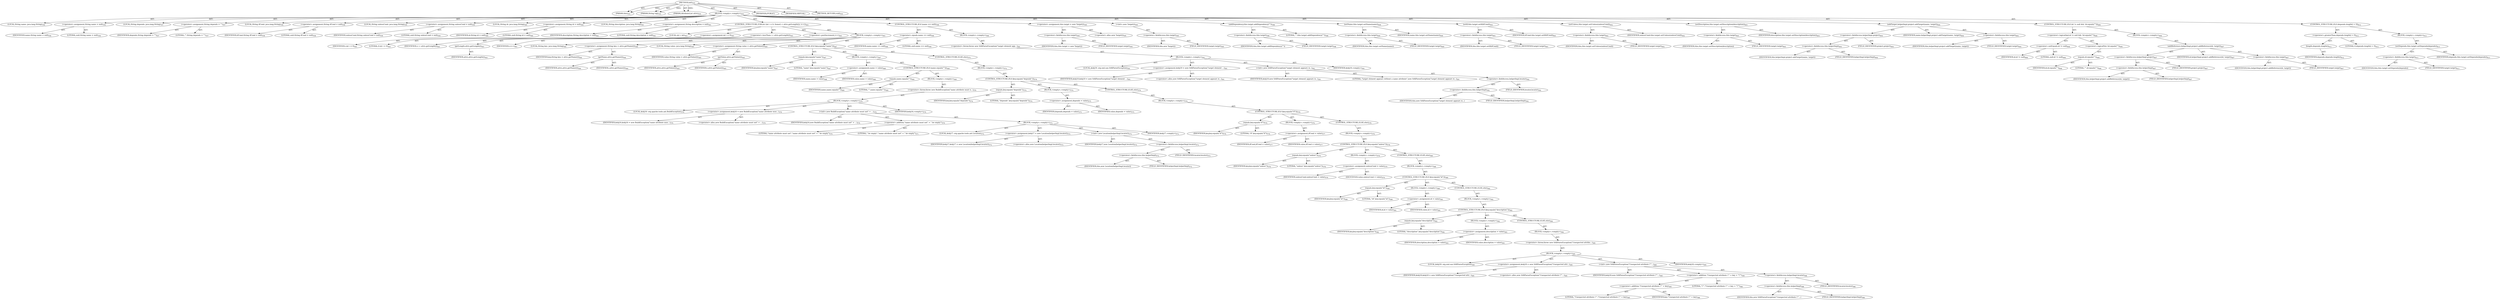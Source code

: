 digraph "init" {  
"111669149711" [label = <(METHOD,init)<SUB>555</SUB>> ]
"115964117049" [label = <(PARAM,this)<SUB>555</SUB>> ]
"115964117050" [label = <(PARAM,String tag)<SUB>555</SUB>> ]
"115964117051" [label = <(PARAM,AttributeList attrs)<SUB>555</SUB>> ]
"25769803851" [label = <(BLOCK,&lt;empty&gt;,&lt;empty&gt;)<SUB>555</SUB>> ]
"94489280549" [label = <(LOCAL,String name: java.lang.String)<SUB>556</SUB>> ]
"30064771387" [label = <(&lt;operator&gt;.assignment,String name = null)<SUB>556</SUB>> ]
"68719477018" [label = <(IDENTIFIER,name,String name = null)<SUB>556</SUB>> ]
"90194313260" [label = <(LITERAL,null,String name = null)<SUB>556</SUB>> ]
"94489280550" [label = <(LOCAL,String depends: java.lang.String)<SUB>557</SUB>> ]
"30064771388" [label = <(&lt;operator&gt;.assignment,String depends = &quot;&quot;)<SUB>557</SUB>> ]
"68719477019" [label = <(IDENTIFIER,depends,String depends = &quot;&quot;)<SUB>557</SUB>> ]
"90194313261" [label = <(LITERAL,&quot;&quot;,String depends = &quot;&quot;)<SUB>557</SUB>> ]
"94489280551" [label = <(LOCAL,String ifCond: java.lang.String)<SUB>558</SUB>> ]
"30064771389" [label = <(&lt;operator&gt;.assignment,String ifCond = null)<SUB>558</SUB>> ]
"68719477020" [label = <(IDENTIFIER,ifCond,String ifCond = null)<SUB>558</SUB>> ]
"90194313262" [label = <(LITERAL,null,String ifCond = null)<SUB>558</SUB>> ]
"94489280552" [label = <(LOCAL,String unlessCond: java.lang.String)<SUB>559</SUB>> ]
"30064771390" [label = <(&lt;operator&gt;.assignment,String unlessCond = null)<SUB>559</SUB>> ]
"68719477021" [label = <(IDENTIFIER,unlessCond,String unlessCond = null)<SUB>559</SUB>> ]
"90194313263" [label = <(LITERAL,null,String unlessCond = null)<SUB>559</SUB>> ]
"94489280553" [label = <(LOCAL,String id: java.lang.String)<SUB>560</SUB>> ]
"30064771391" [label = <(&lt;operator&gt;.assignment,String id = null)<SUB>560</SUB>> ]
"68719477022" [label = <(IDENTIFIER,id,String id = null)<SUB>560</SUB>> ]
"90194313264" [label = <(LITERAL,null,String id = null)<SUB>560</SUB>> ]
"94489280554" [label = <(LOCAL,String description: java.lang.String)<SUB>561</SUB>> ]
"30064771392" [label = <(&lt;operator&gt;.assignment,String description = null)<SUB>561</SUB>> ]
"68719477023" [label = <(IDENTIFIER,description,String description = null)<SUB>561</SUB>> ]
"90194313265" [label = <(LITERAL,null,String description = null)<SUB>561</SUB>> ]
"47244640300" [label = <(CONTROL_STRUCTURE,FOR,for (int i = 0; Some(i &lt; attrs.getLength()); i++))<SUB>563</SUB>> ]
"94489280555" [label = <(LOCAL,int i: int)<SUB>563</SUB>> ]
"30064771393" [label = <(&lt;operator&gt;.assignment,int i = 0)<SUB>563</SUB>> ]
"68719477024" [label = <(IDENTIFIER,i,int i = 0)<SUB>563</SUB>> ]
"90194313266" [label = <(LITERAL,0,int i = 0)<SUB>563</SUB>> ]
"30064771394" [label = <(&lt;operator&gt;.lessThan,i &lt; attrs.getLength())<SUB>563</SUB>> ]
"68719477025" [label = <(IDENTIFIER,i,i &lt; attrs.getLength())<SUB>563</SUB>> ]
"30064771395" [label = <(getLength,attrs.getLength())<SUB>563</SUB>> ]
"68719477026" [label = <(IDENTIFIER,attrs,attrs.getLength())<SUB>563</SUB>> ]
"30064771396" [label = <(&lt;operator&gt;.postIncrement,i++)<SUB>563</SUB>> ]
"68719477027" [label = <(IDENTIFIER,i,i++)<SUB>563</SUB>> ]
"25769803852" [label = <(BLOCK,&lt;empty&gt;,&lt;empty&gt;)<SUB>563</SUB>> ]
"94489280556" [label = <(LOCAL,String key: java.lang.String)<SUB>564</SUB>> ]
"30064771397" [label = <(&lt;operator&gt;.assignment,String key = attrs.getName(i))<SUB>564</SUB>> ]
"68719477028" [label = <(IDENTIFIER,key,String key = attrs.getName(i))<SUB>564</SUB>> ]
"30064771398" [label = <(getName,attrs.getName(i))<SUB>564</SUB>> ]
"68719477029" [label = <(IDENTIFIER,attrs,attrs.getName(i))<SUB>564</SUB>> ]
"68719477030" [label = <(IDENTIFIER,i,attrs.getName(i))<SUB>564</SUB>> ]
"94489280557" [label = <(LOCAL,String value: java.lang.String)<SUB>565</SUB>> ]
"30064771399" [label = <(&lt;operator&gt;.assignment,String value = attrs.getValue(i))<SUB>565</SUB>> ]
"68719477031" [label = <(IDENTIFIER,value,String value = attrs.getValue(i))<SUB>565</SUB>> ]
"30064771400" [label = <(getValue,attrs.getValue(i))<SUB>565</SUB>> ]
"68719477032" [label = <(IDENTIFIER,attrs,attrs.getValue(i))<SUB>565</SUB>> ]
"68719477033" [label = <(IDENTIFIER,i,attrs.getValue(i))<SUB>565</SUB>> ]
"47244640301" [label = <(CONTROL_STRUCTURE,IF,if (key.equals(&quot;name&quot;)))<SUB>567</SUB>> ]
"30064771401" [label = <(equals,key.equals(&quot;name&quot;))<SUB>567</SUB>> ]
"68719477034" [label = <(IDENTIFIER,key,key.equals(&quot;name&quot;))<SUB>567</SUB>> ]
"90194313267" [label = <(LITERAL,&quot;name&quot;,key.equals(&quot;name&quot;))<SUB>567</SUB>> ]
"25769803853" [label = <(BLOCK,&lt;empty&gt;,&lt;empty&gt;)<SUB>567</SUB>> ]
"30064771402" [label = <(&lt;operator&gt;.assignment,name = value)<SUB>568</SUB>> ]
"68719477035" [label = <(IDENTIFIER,name,name = value)<SUB>568</SUB>> ]
"68719477036" [label = <(IDENTIFIER,value,name = value)<SUB>568</SUB>> ]
"47244640302" [label = <(CONTROL_STRUCTURE,IF,if (name.equals(&quot;&quot;)))<SUB>569</SUB>> ]
"30064771403" [label = <(equals,name.equals(&quot;&quot;))<SUB>569</SUB>> ]
"68719477037" [label = <(IDENTIFIER,name,name.equals(&quot;&quot;))<SUB>569</SUB>> ]
"90194313268" [label = <(LITERAL,&quot;&quot;,name.equals(&quot;&quot;))<SUB>569</SUB>> ]
"25769803854" [label = <(BLOCK,&lt;empty&gt;,&lt;empty&gt;)<SUB>569</SUB>> ]
"30064771404" [label = <(&lt;operator&gt;.throw,throw new BuildException(&quot;name attribute must n...)<SUB>570</SUB>> ]
"25769803855" [label = <(BLOCK,&lt;empty&gt;,&lt;empty&gt;)<SUB>570</SUB>> ]
"94489280558" [label = <(LOCAL,$obj16: org.apache.tools.ant.BuildException)<SUB>570</SUB>> ]
"30064771405" [label = <(&lt;operator&gt;.assignment,$obj16 = new BuildException(&quot;name attribute mus...)<SUB>570</SUB>> ]
"68719477038" [label = <(IDENTIFIER,$obj16,$obj16 = new BuildException(&quot;name attribute mus...)<SUB>570</SUB>> ]
"30064771406" [label = <(&lt;operator&gt;.alloc,new BuildException(&quot;name attribute must not&quot; + ...)<SUB>570</SUB>> ]
"30064771407" [label = <(&lt;init&gt;,new BuildException(&quot;name attribute must not&quot; + ...)<SUB>570</SUB>> ]
"68719477039" [label = <(IDENTIFIER,$obj16,new BuildException(&quot;name attribute must not&quot; + ...)<SUB>570</SUB>> ]
"30064771408" [label = <(&lt;operator&gt;.addition,&quot;name attribute must not&quot; + &quot; be empty&quot;)<SUB>570</SUB>> ]
"90194313269" [label = <(LITERAL,&quot;name attribute must not&quot;,&quot;name attribute must not&quot; + &quot; be empty&quot;)<SUB>570</SUB>> ]
"90194313270" [label = <(LITERAL,&quot; be empty&quot;,&quot;name attribute must not&quot; + &quot; be empty&quot;)<SUB>571</SUB>> ]
"25769803856" [label = <(BLOCK,&lt;empty&gt;,&lt;empty&gt;)<SUB>572</SUB>> ]
"94489280559" [label = <(LOCAL,$obj17: org.apache.tools.ant.Location)<SUB>572</SUB>> ]
"30064771409" [label = <(&lt;operator&gt;.assignment,$obj17 = new Location(helperImpl.locator))<SUB>572</SUB>> ]
"68719477040" [label = <(IDENTIFIER,$obj17,$obj17 = new Location(helperImpl.locator))<SUB>572</SUB>> ]
"30064771410" [label = <(&lt;operator&gt;.alloc,new Location(helperImpl.locator))<SUB>572</SUB>> ]
"30064771411" [label = <(&lt;init&gt;,new Location(helperImpl.locator))<SUB>572</SUB>> ]
"68719477041" [label = <(IDENTIFIER,$obj17,new Location(helperImpl.locator))<SUB>572</SUB>> ]
"30064771412" [label = <(&lt;operator&gt;.fieldAccess,helperImpl.locator)<SUB>572</SUB>> ]
"30064771413" [label = <(&lt;operator&gt;.fieldAccess,this.helperImpl)<SUB>572</SUB>> ]
"68719477042" [label = <(IDENTIFIER,this,new Location(helperImpl.locator))> ]
"55834574936" [label = <(FIELD_IDENTIFIER,helperImpl,helperImpl)<SUB>572</SUB>> ]
"55834574937" [label = <(FIELD_IDENTIFIER,locator,locator)<SUB>572</SUB>> ]
"68719477043" [label = <(IDENTIFIER,$obj17,&lt;empty&gt;)<SUB>572</SUB>> ]
"68719477044" [label = <(IDENTIFIER,$obj16,&lt;empty&gt;)<SUB>570</SUB>> ]
"47244640303" [label = <(CONTROL_STRUCTURE,ELSE,else)<SUB>574</SUB>> ]
"25769803857" [label = <(BLOCK,&lt;empty&gt;,&lt;empty&gt;)<SUB>574</SUB>> ]
"47244640304" [label = <(CONTROL_STRUCTURE,IF,if (key.equals(&quot;depends&quot;)))<SUB>574</SUB>> ]
"30064771414" [label = <(equals,key.equals(&quot;depends&quot;))<SUB>574</SUB>> ]
"68719477045" [label = <(IDENTIFIER,key,key.equals(&quot;depends&quot;))<SUB>574</SUB>> ]
"90194313271" [label = <(LITERAL,&quot;depends&quot;,key.equals(&quot;depends&quot;))<SUB>574</SUB>> ]
"25769803858" [label = <(BLOCK,&lt;empty&gt;,&lt;empty&gt;)<SUB>574</SUB>> ]
"30064771415" [label = <(&lt;operator&gt;.assignment,depends = value)<SUB>575</SUB>> ]
"68719477046" [label = <(IDENTIFIER,depends,depends = value)<SUB>575</SUB>> ]
"68719477047" [label = <(IDENTIFIER,value,depends = value)<SUB>575</SUB>> ]
"47244640305" [label = <(CONTROL_STRUCTURE,ELSE,else)<SUB>576</SUB>> ]
"25769803859" [label = <(BLOCK,&lt;empty&gt;,&lt;empty&gt;)<SUB>576</SUB>> ]
"47244640306" [label = <(CONTROL_STRUCTURE,IF,if (key.equals(&quot;if&quot;)))<SUB>576</SUB>> ]
"30064771416" [label = <(equals,key.equals(&quot;if&quot;))<SUB>576</SUB>> ]
"68719477048" [label = <(IDENTIFIER,key,key.equals(&quot;if&quot;))<SUB>576</SUB>> ]
"90194313272" [label = <(LITERAL,&quot;if&quot;,key.equals(&quot;if&quot;))<SUB>576</SUB>> ]
"25769803860" [label = <(BLOCK,&lt;empty&gt;,&lt;empty&gt;)<SUB>576</SUB>> ]
"30064771417" [label = <(&lt;operator&gt;.assignment,ifCond = value)<SUB>577</SUB>> ]
"68719477049" [label = <(IDENTIFIER,ifCond,ifCond = value)<SUB>577</SUB>> ]
"68719477050" [label = <(IDENTIFIER,value,ifCond = value)<SUB>577</SUB>> ]
"47244640307" [label = <(CONTROL_STRUCTURE,ELSE,else)<SUB>578</SUB>> ]
"25769803861" [label = <(BLOCK,&lt;empty&gt;,&lt;empty&gt;)<SUB>578</SUB>> ]
"47244640308" [label = <(CONTROL_STRUCTURE,IF,if (key.equals(&quot;unless&quot;)))<SUB>578</SUB>> ]
"30064771418" [label = <(equals,key.equals(&quot;unless&quot;))<SUB>578</SUB>> ]
"68719477051" [label = <(IDENTIFIER,key,key.equals(&quot;unless&quot;))<SUB>578</SUB>> ]
"90194313273" [label = <(LITERAL,&quot;unless&quot;,key.equals(&quot;unless&quot;))<SUB>578</SUB>> ]
"25769803862" [label = <(BLOCK,&lt;empty&gt;,&lt;empty&gt;)<SUB>578</SUB>> ]
"30064771419" [label = <(&lt;operator&gt;.assignment,unlessCond = value)<SUB>579</SUB>> ]
"68719477052" [label = <(IDENTIFIER,unlessCond,unlessCond = value)<SUB>579</SUB>> ]
"68719477053" [label = <(IDENTIFIER,value,unlessCond = value)<SUB>579</SUB>> ]
"47244640309" [label = <(CONTROL_STRUCTURE,ELSE,else)<SUB>580</SUB>> ]
"25769803863" [label = <(BLOCK,&lt;empty&gt;,&lt;empty&gt;)<SUB>580</SUB>> ]
"47244640310" [label = <(CONTROL_STRUCTURE,IF,if (key.equals(&quot;id&quot;)))<SUB>580</SUB>> ]
"30064771420" [label = <(equals,key.equals(&quot;id&quot;))<SUB>580</SUB>> ]
"68719477054" [label = <(IDENTIFIER,key,key.equals(&quot;id&quot;))<SUB>580</SUB>> ]
"90194313274" [label = <(LITERAL,&quot;id&quot;,key.equals(&quot;id&quot;))<SUB>580</SUB>> ]
"25769803864" [label = <(BLOCK,&lt;empty&gt;,&lt;empty&gt;)<SUB>580</SUB>> ]
"30064771421" [label = <(&lt;operator&gt;.assignment,id = value)<SUB>581</SUB>> ]
"68719477055" [label = <(IDENTIFIER,id,id = value)<SUB>581</SUB>> ]
"68719477056" [label = <(IDENTIFIER,value,id = value)<SUB>581</SUB>> ]
"47244640311" [label = <(CONTROL_STRUCTURE,ELSE,else)<SUB>582</SUB>> ]
"25769803865" [label = <(BLOCK,&lt;empty&gt;,&lt;empty&gt;)<SUB>582</SUB>> ]
"47244640312" [label = <(CONTROL_STRUCTURE,IF,if (key.equals(&quot;description&quot;)))<SUB>582</SUB>> ]
"30064771422" [label = <(equals,key.equals(&quot;description&quot;))<SUB>582</SUB>> ]
"68719477057" [label = <(IDENTIFIER,key,key.equals(&quot;description&quot;))<SUB>582</SUB>> ]
"90194313275" [label = <(LITERAL,&quot;description&quot;,key.equals(&quot;description&quot;))<SUB>582</SUB>> ]
"25769803866" [label = <(BLOCK,&lt;empty&gt;,&lt;empty&gt;)<SUB>582</SUB>> ]
"30064771423" [label = <(&lt;operator&gt;.assignment,description = value)<SUB>583</SUB>> ]
"68719477058" [label = <(IDENTIFIER,description,description = value)<SUB>583</SUB>> ]
"68719477059" [label = <(IDENTIFIER,value,description = value)<SUB>583</SUB>> ]
"47244640313" [label = <(CONTROL_STRUCTURE,ELSE,else)<SUB>584</SUB>> ]
"25769803867" [label = <(BLOCK,&lt;empty&gt;,&lt;empty&gt;)<SUB>584</SUB>> ]
"30064771424" [label = <(&lt;operator&gt;.throw,throw new SAXParseException(&quot;Unexpected attribu...)<SUB>585</SUB>> ]
"25769803868" [label = <(BLOCK,&lt;empty&gt;,&lt;empty&gt;)<SUB>585</SUB>> ]
"94489280560" [label = <(LOCAL,$obj18: org.xml.sax.SAXParseException)<SUB>585</SUB>> ]
"30064771425" [label = <(&lt;operator&gt;.assignment,$obj18 = new SAXParseException(&quot;Unexpected attr...)<SUB>585</SUB>> ]
"68719477060" [label = <(IDENTIFIER,$obj18,$obj18 = new SAXParseException(&quot;Unexpected attr...)<SUB>585</SUB>> ]
"30064771426" [label = <(&lt;operator&gt;.alloc,new SAXParseException(&quot;Unexpected attribute \&quot;&quot;...)<SUB>585</SUB>> ]
"30064771427" [label = <(&lt;init&gt;,new SAXParseException(&quot;Unexpected attribute \&quot;&quot;...)<SUB>585</SUB>> ]
"68719477061" [label = <(IDENTIFIER,$obj18,new SAXParseException(&quot;Unexpected attribute \&quot;&quot;...)<SUB>585</SUB>> ]
"30064771428" [label = <(&lt;operator&gt;.addition,&quot;Unexpected attribute \&quot;&quot; + key + &quot;\&quot;&quot;)<SUB>585</SUB>> ]
"30064771429" [label = <(&lt;operator&gt;.addition,&quot;Unexpected attribute \&quot;&quot; + key)<SUB>585</SUB>> ]
"90194313276" [label = <(LITERAL,&quot;Unexpected attribute \&quot;&quot;,&quot;Unexpected attribute \&quot;&quot; + key)<SUB>585</SUB>> ]
"68719477062" [label = <(IDENTIFIER,key,&quot;Unexpected attribute \&quot;&quot; + key)<SUB>586</SUB>> ]
"90194313277" [label = <(LITERAL,&quot;\&quot;&quot;,&quot;Unexpected attribute \&quot;&quot; + key + &quot;\&quot;&quot;)<SUB>586</SUB>> ]
"30064771430" [label = <(&lt;operator&gt;.fieldAccess,helperImpl.locator)<SUB>586</SUB>> ]
"30064771431" [label = <(&lt;operator&gt;.fieldAccess,this.helperImpl)<SUB>586</SUB>> ]
"68719477063" [label = <(IDENTIFIER,this,new SAXParseException(&quot;Unexpected attribute \&quot;&quot;...)> ]
"55834574938" [label = <(FIELD_IDENTIFIER,helperImpl,helperImpl)<SUB>586</SUB>> ]
"55834574939" [label = <(FIELD_IDENTIFIER,locator,locator)<SUB>586</SUB>> ]
"68719477064" [label = <(IDENTIFIER,$obj18,&lt;empty&gt;)<SUB>585</SUB>> ]
"47244640314" [label = <(CONTROL_STRUCTURE,IF,if (name == null))<SUB>590</SUB>> ]
"30064771432" [label = <(&lt;operator&gt;.equals,name == null)<SUB>590</SUB>> ]
"68719477065" [label = <(IDENTIFIER,name,name == null)<SUB>590</SUB>> ]
"90194313278" [label = <(LITERAL,null,name == null)<SUB>590</SUB>> ]
"25769803869" [label = <(BLOCK,&lt;empty&gt;,&lt;empty&gt;)<SUB>590</SUB>> ]
"30064771433" [label = <(&lt;operator&gt;.throw,throw new SAXParseException(&quot;target element app...)<SUB>591</SUB>> ]
"25769803870" [label = <(BLOCK,&lt;empty&gt;,&lt;empty&gt;)<SUB>591</SUB>> ]
"94489280561" [label = <(LOCAL,$obj19: org.xml.sax.SAXParseException)<SUB>591</SUB>> ]
"30064771434" [label = <(&lt;operator&gt;.assignment,$obj19 = new SAXParseException(&quot;target element ...)<SUB>591</SUB>> ]
"68719477066" [label = <(IDENTIFIER,$obj19,$obj19 = new SAXParseException(&quot;target element ...)<SUB>591</SUB>> ]
"30064771435" [label = <(&lt;operator&gt;.alloc,new SAXParseException(&quot;target element appears w...)<SUB>591</SUB>> ]
"30064771436" [label = <(&lt;init&gt;,new SAXParseException(&quot;target element appears w...)<SUB>591</SUB>> ]
"68719477067" [label = <(IDENTIFIER,$obj19,new SAXParseException(&quot;target element appears w...)<SUB>591</SUB>> ]
"90194313279" [label = <(LITERAL,&quot;target element appears without a name attribute&quot;,new SAXParseException(&quot;target element appears w...)<SUB>591</SUB>> ]
"30064771437" [label = <(&lt;operator&gt;.fieldAccess,helperImpl.locator)<SUB>592</SUB>> ]
"30064771438" [label = <(&lt;operator&gt;.fieldAccess,this.helperImpl)<SUB>592</SUB>> ]
"68719477068" [label = <(IDENTIFIER,this,new SAXParseException(&quot;target element appears w...)> ]
"55834574940" [label = <(FIELD_IDENTIFIER,helperImpl,helperImpl)<SUB>592</SUB>> ]
"55834574941" [label = <(FIELD_IDENTIFIER,locator,locator)<SUB>592</SUB>> ]
"68719477069" [label = <(IDENTIFIER,$obj19,&lt;empty&gt;)<SUB>591</SUB>> ]
"30064771439" [label = <(&lt;operator&gt;.assignment,this.target = new Target())<SUB>595</SUB>> ]
"30064771440" [label = <(&lt;operator&gt;.fieldAccess,this.target)<SUB>595</SUB>> ]
"68719477070" [label = <(IDENTIFIER,this,this.target = new Target())> ]
"55834574942" [label = <(FIELD_IDENTIFIER,target,target)<SUB>595</SUB>> ]
"30064771441" [label = <(&lt;operator&gt;.alloc,new Target())<SUB>595</SUB>> ]
"30064771442" [label = <(&lt;init&gt;,new Target())<SUB>595</SUB>> ]
"30064771443" [label = <(&lt;operator&gt;.fieldAccess,this.target)<SUB>595</SUB>> ]
"68719477071" [label = <(IDENTIFIER,this,new Target())> ]
"55834574943" [label = <(FIELD_IDENTIFIER,target,target)<SUB>595</SUB>> ]
"30064771444" [label = <(addDependency,this.target.addDependency(&quot;&quot;))<SUB>598</SUB>> ]
"30064771445" [label = <(&lt;operator&gt;.fieldAccess,this.target)<SUB>598</SUB>> ]
"68719477072" [label = <(IDENTIFIER,this,this.target.addDependency(&quot;&quot;))> ]
"55834574944" [label = <(FIELD_IDENTIFIER,target,target)<SUB>598</SUB>> ]
"90194313280" [label = <(LITERAL,&quot;&quot;,this.target.addDependency(&quot;&quot;))<SUB>598</SUB>> ]
"30064771446" [label = <(setName,this.target.setName(name))<SUB>600</SUB>> ]
"30064771447" [label = <(&lt;operator&gt;.fieldAccess,this.target)<SUB>600</SUB>> ]
"68719477073" [label = <(IDENTIFIER,this,this.target.setName(name))> ]
"55834574945" [label = <(FIELD_IDENTIFIER,target,target)<SUB>600</SUB>> ]
"68719477074" [label = <(IDENTIFIER,name,this.target.setName(name))<SUB>600</SUB>> ]
"30064771448" [label = <(setIf,this.target.setIf(ifCond))<SUB>601</SUB>> ]
"30064771449" [label = <(&lt;operator&gt;.fieldAccess,this.target)<SUB>601</SUB>> ]
"68719477075" [label = <(IDENTIFIER,this,this.target.setIf(ifCond))> ]
"55834574946" [label = <(FIELD_IDENTIFIER,target,target)<SUB>601</SUB>> ]
"68719477076" [label = <(IDENTIFIER,ifCond,this.target.setIf(ifCond))<SUB>601</SUB>> ]
"30064771450" [label = <(setUnless,this.target.setUnless(unlessCond))<SUB>602</SUB>> ]
"30064771451" [label = <(&lt;operator&gt;.fieldAccess,this.target)<SUB>602</SUB>> ]
"68719477077" [label = <(IDENTIFIER,this,this.target.setUnless(unlessCond))> ]
"55834574947" [label = <(FIELD_IDENTIFIER,target,target)<SUB>602</SUB>> ]
"68719477078" [label = <(IDENTIFIER,unlessCond,this.target.setUnless(unlessCond))<SUB>602</SUB>> ]
"30064771452" [label = <(setDescription,this.target.setDescription(description))<SUB>603</SUB>> ]
"30064771453" [label = <(&lt;operator&gt;.fieldAccess,this.target)<SUB>603</SUB>> ]
"68719477079" [label = <(IDENTIFIER,this,this.target.setDescription(description))> ]
"55834574948" [label = <(FIELD_IDENTIFIER,target,target)<SUB>603</SUB>> ]
"68719477080" [label = <(IDENTIFIER,description,this.target.setDescription(description))<SUB>603</SUB>> ]
"30064771454" [label = <(addTarget,helperImpl.project.addTarget(name, target))<SUB>604</SUB>> ]
"30064771455" [label = <(&lt;operator&gt;.fieldAccess,helperImpl.project)<SUB>604</SUB>> ]
"30064771456" [label = <(&lt;operator&gt;.fieldAccess,this.helperImpl)<SUB>604</SUB>> ]
"68719477081" [label = <(IDENTIFIER,this,helperImpl.project.addTarget(name, target))> ]
"55834574949" [label = <(FIELD_IDENTIFIER,helperImpl,helperImpl)<SUB>604</SUB>> ]
"55834574950" [label = <(FIELD_IDENTIFIER,project,project)<SUB>604</SUB>> ]
"68719477082" [label = <(IDENTIFIER,name,helperImpl.project.addTarget(name, target))<SUB>604</SUB>> ]
"30064771457" [label = <(&lt;operator&gt;.fieldAccess,this.target)<SUB>604</SUB>> ]
"68719477083" [label = <(IDENTIFIER,this,helperImpl.project.addTarget(name, target))> ]
"55834574951" [label = <(FIELD_IDENTIFIER,target,target)<SUB>604</SUB>> ]
"47244640315" [label = <(CONTROL_STRUCTURE,IF,if (id != null &amp;&amp; !id.equals(&quot;&quot;)))<SUB>606</SUB>> ]
"30064771458" [label = <(&lt;operator&gt;.logicalAnd,id != null &amp;&amp; !id.equals(&quot;&quot;))<SUB>606</SUB>> ]
"30064771459" [label = <(&lt;operator&gt;.notEquals,id != null)<SUB>606</SUB>> ]
"68719477084" [label = <(IDENTIFIER,id,id != null)<SUB>606</SUB>> ]
"90194313281" [label = <(LITERAL,null,id != null)<SUB>606</SUB>> ]
"30064771460" [label = <(&lt;operator&gt;.logicalNot,!id.equals(&quot;&quot;))<SUB>606</SUB>> ]
"30064771461" [label = <(equals,id.equals(&quot;&quot;))<SUB>606</SUB>> ]
"68719477085" [label = <(IDENTIFIER,id,id.equals(&quot;&quot;))<SUB>606</SUB>> ]
"90194313282" [label = <(LITERAL,&quot;&quot;,id.equals(&quot;&quot;))<SUB>606</SUB>> ]
"25769803871" [label = <(BLOCK,&lt;empty&gt;,&lt;empty&gt;)<SUB>606</SUB>> ]
"30064771462" [label = <(addReference,helperImpl.project.addReference(id, target))<SUB>607</SUB>> ]
"30064771463" [label = <(&lt;operator&gt;.fieldAccess,helperImpl.project)<SUB>607</SUB>> ]
"30064771464" [label = <(&lt;operator&gt;.fieldAccess,this.helperImpl)<SUB>607</SUB>> ]
"68719477086" [label = <(IDENTIFIER,this,helperImpl.project.addReference(id, target))> ]
"55834574952" [label = <(FIELD_IDENTIFIER,helperImpl,helperImpl)<SUB>607</SUB>> ]
"55834574953" [label = <(FIELD_IDENTIFIER,project,project)<SUB>607</SUB>> ]
"68719477087" [label = <(IDENTIFIER,id,helperImpl.project.addReference(id, target))<SUB>607</SUB>> ]
"30064771465" [label = <(&lt;operator&gt;.fieldAccess,this.target)<SUB>607</SUB>> ]
"68719477088" [label = <(IDENTIFIER,this,helperImpl.project.addReference(id, target))> ]
"55834574954" [label = <(FIELD_IDENTIFIER,target,target)<SUB>607</SUB>> ]
"47244640316" [label = <(CONTROL_STRUCTURE,IF,if (depends.length() &gt; 0))<SUB>612</SUB>> ]
"30064771466" [label = <(&lt;operator&gt;.greaterThan,depends.length() &gt; 0)<SUB>612</SUB>> ]
"30064771467" [label = <(length,depends.length())<SUB>612</SUB>> ]
"68719477089" [label = <(IDENTIFIER,depends,depends.length())<SUB>612</SUB>> ]
"90194313283" [label = <(LITERAL,0,depends.length() &gt; 0)<SUB>612</SUB>> ]
"25769803872" [label = <(BLOCK,&lt;empty&gt;,&lt;empty&gt;)<SUB>612</SUB>> ]
"30064771468" [label = <(setDepends,this.target.setDepends(depends))<SUB>613</SUB>> ]
"30064771469" [label = <(&lt;operator&gt;.fieldAccess,this.target)<SUB>613</SUB>> ]
"68719477090" [label = <(IDENTIFIER,this,this.target.setDepends(depends))> ]
"55834574955" [label = <(FIELD_IDENTIFIER,target,target)<SUB>613</SUB>> ]
"68719477091" [label = <(IDENTIFIER,depends,this.target.setDepends(depends))<SUB>613</SUB>> ]
"133143986216" [label = <(MODIFIER,PUBLIC)> ]
"133143986217" [label = <(MODIFIER,VIRTUAL)> ]
"128849018895" [label = <(METHOD_RETURN,void)<SUB>555</SUB>> ]
  "111669149711" -> "115964117049"  [ label = "AST: "] 
  "111669149711" -> "115964117050"  [ label = "AST: "] 
  "111669149711" -> "115964117051"  [ label = "AST: "] 
  "111669149711" -> "25769803851"  [ label = "AST: "] 
  "111669149711" -> "133143986216"  [ label = "AST: "] 
  "111669149711" -> "133143986217"  [ label = "AST: "] 
  "111669149711" -> "128849018895"  [ label = "AST: "] 
  "25769803851" -> "94489280549"  [ label = "AST: "] 
  "25769803851" -> "30064771387"  [ label = "AST: "] 
  "25769803851" -> "94489280550"  [ label = "AST: "] 
  "25769803851" -> "30064771388"  [ label = "AST: "] 
  "25769803851" -> "94489280551"  [ label = "AST: "] 
  "25769803851" -> "30064771389"  [ label = "AST: "] 
  "25769803851" -> "94489280552"  [ label = "AST: "] 
  "25769803851" -> "30064771390"  [ label = "AST: "] 
  "25769803851" -> "94489280553"  [ label = "AST: "] 
  "25769803851" -> "30064771391"  [ label = "AST: "] 
  "25769803851" -> "94489280554"  [ label = "AST: "] 
  "25769803851" -> "30064771392"  [ label = "AST: "] 
  "25769803851" -> "47244640300"  [ label = "AST: "] 
  "25769803851" -> "47244640314"  [ label = "AST: "] 
  "25769803851" -> "30064771439"  [ label = "AST: "] 
  "25769803851" -> "30064771442"  [ label = "AST: "] 
  "25769803851" -> "30064771444"  [ label = "AST: "] 
  "25769803851" -> "30064771446"  [ label = "AST: "] 
  "25769803851" -> "30064771448"  [ label = "AST: "] 
  "25769803851" -> "30064771450"  [ label = "AST: "] 
  "25769803851" -> "30064771452"  [ label = "AST: "] 
  "25769803851" -> "30064771454"  [ label = "AST: "] 
  "25769803851" -> "47244640315"  [ label = "AST: "] 
  "25769803851" -> "47244640316"  [ label = "AST: "] 
  "30064771387" -> "68719477018"  [ label = "AST: "] 
  "30064771387" -> "90194313260"  [ label = "AST: "] 
  "30064771388" -> "68719477019"  [ label = "AST: "] 
  "30064771388" -> "90194313261"  [ label = "AST: "] 
  "30064771389" -> "68719477020"  [ label = "AST: "] 
  "30064771389" -> "90194313262"  [ label = "AST: "] 
  "30064771390" -> "68719477021"  [ label = "AST: "] 
  "30064771390" -> "90194313263"  [ label = "AST: "] 
  "30064771391" -> "68719477022"  [ label = "AST: "] 
  "30064771391" -> "90194313264"  [ label = "AST: "] 
  "30064771392" -> "68719477023"  [ label = "AST: "] 
  "30064771392" -> "90194313265"  [ label = "AST: "] 
  "47244640300" -> "94489280555"  [ label = "AST: "] 
  "47244640300" -> "30064771393"  [ label = "AST: "] 
  "47244640300" -> "30064771394"  [ label = "AST: "] 
  "47244640300" -> "30064771396"  [ label = "AST: "] 
  "47244640300" -> "25769803852"  [ label = "AST: "] 
  "30064771393" -> "68719477024"  [ label = "AST: "] 
  "30064771393" -> "90194313266"  [ label = "AST: "] 
  "30064771394" -> "68719477025"  [ label = "AST: "] 
  "30064771394" -> "30064771395"  [ label = "AST: "] 
  "30064771395" -> "68719477026"  [ label = "AST: "] 
  "30064771396" -> "68719477027"  [ label = "AST: "] 
  "25769803852" -> "94489280556"  [ label = "AST: "] 
  "25769803852" -> "30064771397"  [ label = "AST: "] 
  "25769803852" -> "94489280557"  [ label = "AST: "] 
  "25769803852" -> "30064771399"  [ label = "AST: "] 
  "25769803852" -> "47244640301"  [ label = "AST: "] 
  "30064771397" -> "68719477028"  [ label = "AST: "] 
  "30064771397" -> "30064771398"  [ label = "AST: "] 
  "30064771398" -> "68719477029"  [ label = "AST: "] 
  "30064771398" -> "68719477030"  [ label = "AST: "] 
  "30064771399" -> "68719477031"  [ label = "AST: "] 
  "30064771399" -> "30064771400"  [ label = "AST: "] 
  "30064771400" -> "68719477032"  [ label = "AST: "] 
  "30064771400" -> "68719477033"  [ label = "AST: "] 
  "47244640301" -> "30064771401"  [ label = "AST: "] 
  "47244640301" -> "25769803853"  [ label = "AST: "] 
  "47244640301" -> "47244640303"  [ label = "AST: "] 
  "30064771401" -> "68719477034"  [ label = "AST: "] 
  "30064771401" -> "90194313267"  [ label = "AST: "] 
  "25769803853" -> "30064771402"  [ label = "AST: "] 
  "25769803853" -> "47244640302"  [ label = "AST: "] 
  "30064771402" -> "68719477035"  [ label = "AST: "] 
  "30064771402" -> "68719477036"  [ label = "AST: "] 
  "47244640302" -> "30064771403"  [ label = "AST: "] 
  "47244640302" -> "25769803854"  [ label = "AST: "] 
  "30064771403" -> "68719477037"  [ label = "AST: "] 
  "30064771403" -> "90194313268"  [ label = "AST: "] 
  "25769803854" -> "30064771404"  [ label = "AST: "] 
  "30064771404" -> "25769803855"  [ label = "AST: "] 
  "25769803855" -> "94489280558"  [ label = "AST: "] 
  "25769803855" -> "30064771405"  [ label = "AST: "] 
  "25769803855" -> "30064771407"  [ label = "AST: "] 
  "25769803855" -> "68719477044"  [ label = "AST: "] 
  "30064771405" -> "68719477038"  [ label = "AST: "] 
  "30064771405" -> "30064771406"  [ label = "AST: "] 
  "30064771407" -> "68719477039"  [ label = "AST: "] 
  "30064771407" -> "30064771408"  [ label = "AST: "] 
  "30064771407" -> "25769803856"  [ label = "AST: "] 
  "30064771408" -> "90194313269"  [ label = "AST: "] 
  "30064771408" -> "90194313270"  [ label = "AST: "] 
  "25769803856" -> "94489280559"  [ label = "AST: "] 
  "25769803856" -> "30064771409"  [ label = "AST: "] 
  "25769803856" -> "30064771411"  [ label = "AST: "] 
  "25769803856" -> "68719477043"  [ label = "AST: "] 
  "30064771409" -> "68719477040"  [ label = "AST: "] 
  "30064771409" -> "30064771410"  [ label = "AST: "] 
  "30064771411" -> "68719477041"  [ label = "AST: "] 
  "30064771411" -> "30064771412"  [ label = "AST: "] 
  "30064771412" -> "30064771413"  [ label = "AST: "] 
  "30064771412" -> "55834574937"  [ label = "AST: "] 
  "30064771413" -> "68719477042"  [ label = "AST: "] 
  "30064771413" -> "55834574936"  [ label = "AST: "] 
  "47244640303" -> "25769803857"  [ label = "AST: "] 
  "25769803857" -> "47244640304"  [ label = "AST: "] 
  "47244640304" -> "30064771414"  [ label = "AST: "] 
  "47244640304" -> "25769803858"  [ label = "AST: "] 
  "47244640304" -> "47244640305"  [ label = "AST: "] 
  "30064771414" -> "68719477045"  [ label = "AST: "] 
  "30064771414" -> "90194313271"  [ label = "AST: "] 
  "25769803858" -> "30064771415"  [ label = "AST: "] 
  "30064771415" -> "68719477046"  [ label = "AST: "] 
  "30064771415" -> "68719477047"  [ label = "AST: "] 
  "47244640305" -> "25769803859"  [ label = "AST: "] 
  "25769803859" -> "47244640306"  [ label = "AST: "] 
  "47244640306" -> "30064771416"  [ label = "AST: "] 
  "47244640306" -> "25769803860"  [ label = "AST: "] 
  "47244640306" -> "47244640307"  [ label = "AST: "] 
  "30064771416" -> "68719477048"  [ label = "AST: "] 
  "30064771416" -> "90194313272"  [ label = "AST: "] 
  "25769803860" -> "30064771417"  [ label = "AST: "] 
  "30064771417" -> "68719477049"  [ label = "AST: "] 
  "30064771417" -> "68719477050"  [ label = "AST: "] 
  "47244640307" -> "25769803861"  [ label = "AST: "] 
  "25769803861" -> "47244640308"  [ label = "AST: "] 
  "47244640308" -> "30064771418"  [ label = "AST: "] 
  "47244640308" -> "25769803862"  [ label = "AST: "] 
  "47244640308" -> "47244640309"  [ label = "AST: "] 
  "30064771418" -> "68719477051"  [ label = "AST: "] 
  "30064771418" -> "90194313273"  [ label = "AST: "] 
  "25769803862" -> "30064771419"  [ label = "AST: "] 
  "30064771419" -> "68719477052"  [ label = "AST: "] 
  "30064771419" -> "68719477053"  [ label = "AST: "] 
  "47244640309" -> "25769803863"  [ label = "AST: "] 
  "25769803863" -> "47244640310"  [ label = "AST: "] 
  "47244640310" -> "30064771420"  [ label = "AST: "] 
  "47244640310" -> "25769803864"  [ label = "AST: "] 
  "47244640310" -> "47244640311"  [ label = "AST: "] 
  "30064771420" -> "68719477054"  [ label = "AST: "] 
  "30064771420" -> "90194313274"  [ label = "AST: "] 
  "25769803864" -> "30064771421"  [ label = "AST: "] 
  "30064771421" -> "68719477055"  [ label = "AST: "] 
  "30064771421" -> "68719477056"  [ label = "AST: "] 
  "47244640311" -> "25769803865"  [ label = "AST: "] 
  "25769803865" -> "47244640312"  [ label = "AST: "] 
  "47244640312" -> "30064771422"  [ label = "AST: "] 
  "47244640312" -> "25769803866"  [ label = "AST: "] 
  "47244640312" -> "47244640313"  [ label = "AST: "] 
  "30064771422" -> "68719477057"  [ label = "AST: "] 
  "30064771422" -> "90194313275"  [ label = "AST: "] 
  "25769803866" -> "30064771423"  [ label = "AST: "] 
  "30064771423" -> "68719477058"  [ label = "AST: "] 
  "30064771423" -> "68719477059"  [ label = "AST: "] 
  "47244640313" -> "25769803867"  [ label = "AST: "] 
  "25769803867" -> "30064771424"  [ label = "AST: "] 
  "30064771424" -> "25769803868"  [ label = "AST: "] 
  "25769803868" -> "94489280560"  [ label = "AST: "] 
  "25769803868" -> "30064771425"  [ label = "AST: "] 
  "25769803868" -> "30064771427"  [ label = "AST: "] 
  "25769803868" -> "68719477064"  [ label = "AST: "] 
  "30064771425" -> "68719477060"  [ label = "AST: "] 
  "30064771425" -> "30064771426"  [ label = "AST: "] 
  "30064771427" -> "68719477061"  [ label = "AST: "] 
  "30064771427" -> "30064771428"  [ label = "AST: "] 
  "30064771427" -> "30064771430"  [ label = "AST: "] 
  "30064771428" -> "30064771429"  [ label = "AST: "] 
  "30064771428" -> "90194313277"  [ label = "AST: "] 
  "30064771429" -> "90194313276"  [ label = "AST: "] 
  "30064771429" -> "68719477062"  [ label = "AST: "] 
  "30064771430" -> "30064771431"  [ label = "AST: "] 
  "30064771430" -> "55834574939"  [ label = "AST: "] 
  "30064771431" -> "68719477063"  [ label = "AST: "] 
  "30064771431" -> "55834574938"  [ label = "AST: "] 
  "47244640314" -> "30064771432"  [ label = "AST: "] 
  "47244640314" -> "25769803869"  [ label = "AST: "] 
  "30064771432" -> "68719477065"  [ label = "AST: "] 
  "30064771432" -> "90194313278"  [ label = "AST: "] 
  "25769803869" -> "30064771433"  [ label = "AST: "] 
  "30064771433" -> "25769803870"  [ label = "AST: "] 
  "25769803870" -> "94489280561"  [ label = "AST: "] 
  "25769803870" -> "30064771434"  [ label = "AST: "] 
  "25769803870" -> "30064771436"  [ label = "AST: "] 
  "25769803870" -> "68719477069"  [ label = "AST: "] 
  "30064771434" -> "68719477066"  [ label = "AST: "] 
  "30064771434" -> "30064771435"  [ label = "AST: "] 
  "30064771436" -> "68719477067"  [ label = "AST: "] 
  "30064771436" -> "90194313279"  [ label = "AST: "] 
  "30064771436" -> "30064771437"  [ label = "AST: "] 
  "30064771437" -> "30064771438"  [ label = "AST: "] 
  "30064771437" -> "55834574941"  [ label = "AST: "] 
  "30064771438" -> "68719477068"  [ label = "AST: "] 
  "30064771438" -> "55834574940"  [ label = "AST: "] 
  "30064771439" -> "30064771440"  [ label = "AST: "] 
  "30064771439" -> "30064771441"  [ label = "AST: "] 
  "30064771440" -> "68719477070"  [ label = "AST: "] 
  "30064771440" -> "55834574942"  [ label = "AST: "] 
  "30064771442" -> "30064771443"  [ label = "AST: "] 
  "30064771443" -> "68719477071"  [ label = "AST: "] 
  "30064771443" -> "55834574943"  [ label = "AST: "] 
  "30064771444" -> "30064771445"  [ label = "AST: "] 
  "30064771444" -> "90194313280"  [ label = "AST: "] 
  "30064771445" -> "68719477072"  [ label = "AST: "] 
  "30064771445" -> "55834574944"  [ label = "AST: "] 
  "30064771446" -> "30064771447"  [ label = "AST: "] 
  "30064771446" -> "68719477074"  [ label = "AST: "] 
  "30064771447" -> "68719477073"  [ label = "AST: "] 
  "30064771447" -> "55834574945"  [ label = "AST: "] 
  "30064771448" -> "30064771449"  [ label = "AST: "] 
  "30064771448" -> "68719477076"  [ label = "AST: "] 
  "30064771449" -> "68719477075"  [ label = "AST: "] 
  "30064771449" -> "55834574946"  [ label = "AST: "] 
  "30064771450" -> "30064771451"  [ label = "AST: "] 
  "30064771450" -> "68719477078"  [ label = "AST: "] 
  "30064771451" -> "68719477077"  [ label = "AST: "] 
  "30064771451" -> "55834574947"  [ label = "AST: "] 
  "30064771452" -> "30064771453"  [ label = "AST: "] 
  "30064771452" -> "68719477080"  [ label = "AST: "] 
  "30064771453" -> "68719477079"  [ label = "AST: "] 
  "30064771453" -> "55834574948"  [ label = "AST: "] 
  "30064771454" -> "30064771455"  [ label = "AST: "] 
  "30064771454" -> "68719477082"  [ label = "AST: "] 
  "30064771454" -> "30064771457"  [ label = "AST: "] 
  "30064771455" -> "30064771456"  [ label = "AST: "] 
  "30064771455" -> "55834574950"  [ label = "AST: "] 
  "30064771456" -> "68719477081"  [ label = "AST: "] 
  "30064771456" -> "55834574949"  [ label = "AST: "] 
  "30064771457" -> "68719477083"  [ label = "AST: "] 
  "30064771457" -> "55834574951"  [ label = "AST: "] 
  "47244640315" -> "30064771458"  [ label = "AST: "] 
  "47244640315" -> "25769803871"  [ label = "AST: "] 
  "30064771458" -> "30064771459"  [ label = "AST: "] 
  "30064771458" -> "30064771460"  [ label = "AST: "] 
  "30064771459" -> "68719477084"  [ label = "AST: "] 
  "30064771459" -> "90194313281"  [ label = "AST: "] 
  "30064771460" -> "30064771461"  [ label = "AST: "] 
  "30064771461" -> "68719477085"  [ label = "AST: "] 
  "30064771461" -> "90194313282"  [ label = "AST: "] 
  "25769803871" -> "30064771462"  [ label = "AST: "] 
  "30064771462" -> "30064771463"  [ label = "AST: "] 
  "30064771462" -> "68719477087"  [ label = "AST: "] 
  "30064771462" -> "30064771465"  [ label = "AST: "] 
  "30064771463" -> "30064771464"  [ label = "AST: "] 
  "30064771463" -> "55834574953"  [ label = "AST: "] 
  "30064771464" -> "68719477086"  [ label = "AST: "] 
  "30064771464" -> "55834574952"  [ label = "AST: "] 
  "30064771465" -> "68719477088"  [ label = "AST: "] 
  "30064771465" -> "55834574954"  [ label = "AST: "] 
  "47244640316" -> "30064771466"  [ label = "AST: "] 
  "47244640316" -> "25769803872"  [ label = "AST: "] 
  "30064771466" -> "30064771467"  [ label = "AST: "] 
  "30064771466" -> "90194313283"  [ label = "AST: "] 
  "30064771467" -> "68719477089"  [ label = "AST: "] 
  "25769803872" -> "30064771468"  [ label = "AST: "] 
  "30064771468" -> "30064771469"  [ label = "AST: "] 
  "30064771468" -> "68719477091"  [ label = "AST: "] 
  "30064771469" -> "68719477090"  [ label = "AST: "] 
  "30064771469" -> "55834574955"  [ label = "AST: "] 
  "111669149711" -> "115964117049"  [ label = "DDG: "] 
  "111669149711" -> "115964117050"  [ label = "DDG: "] 
  "111669149711" -> "115964117051"  [ label = "DDG: "] 
}

